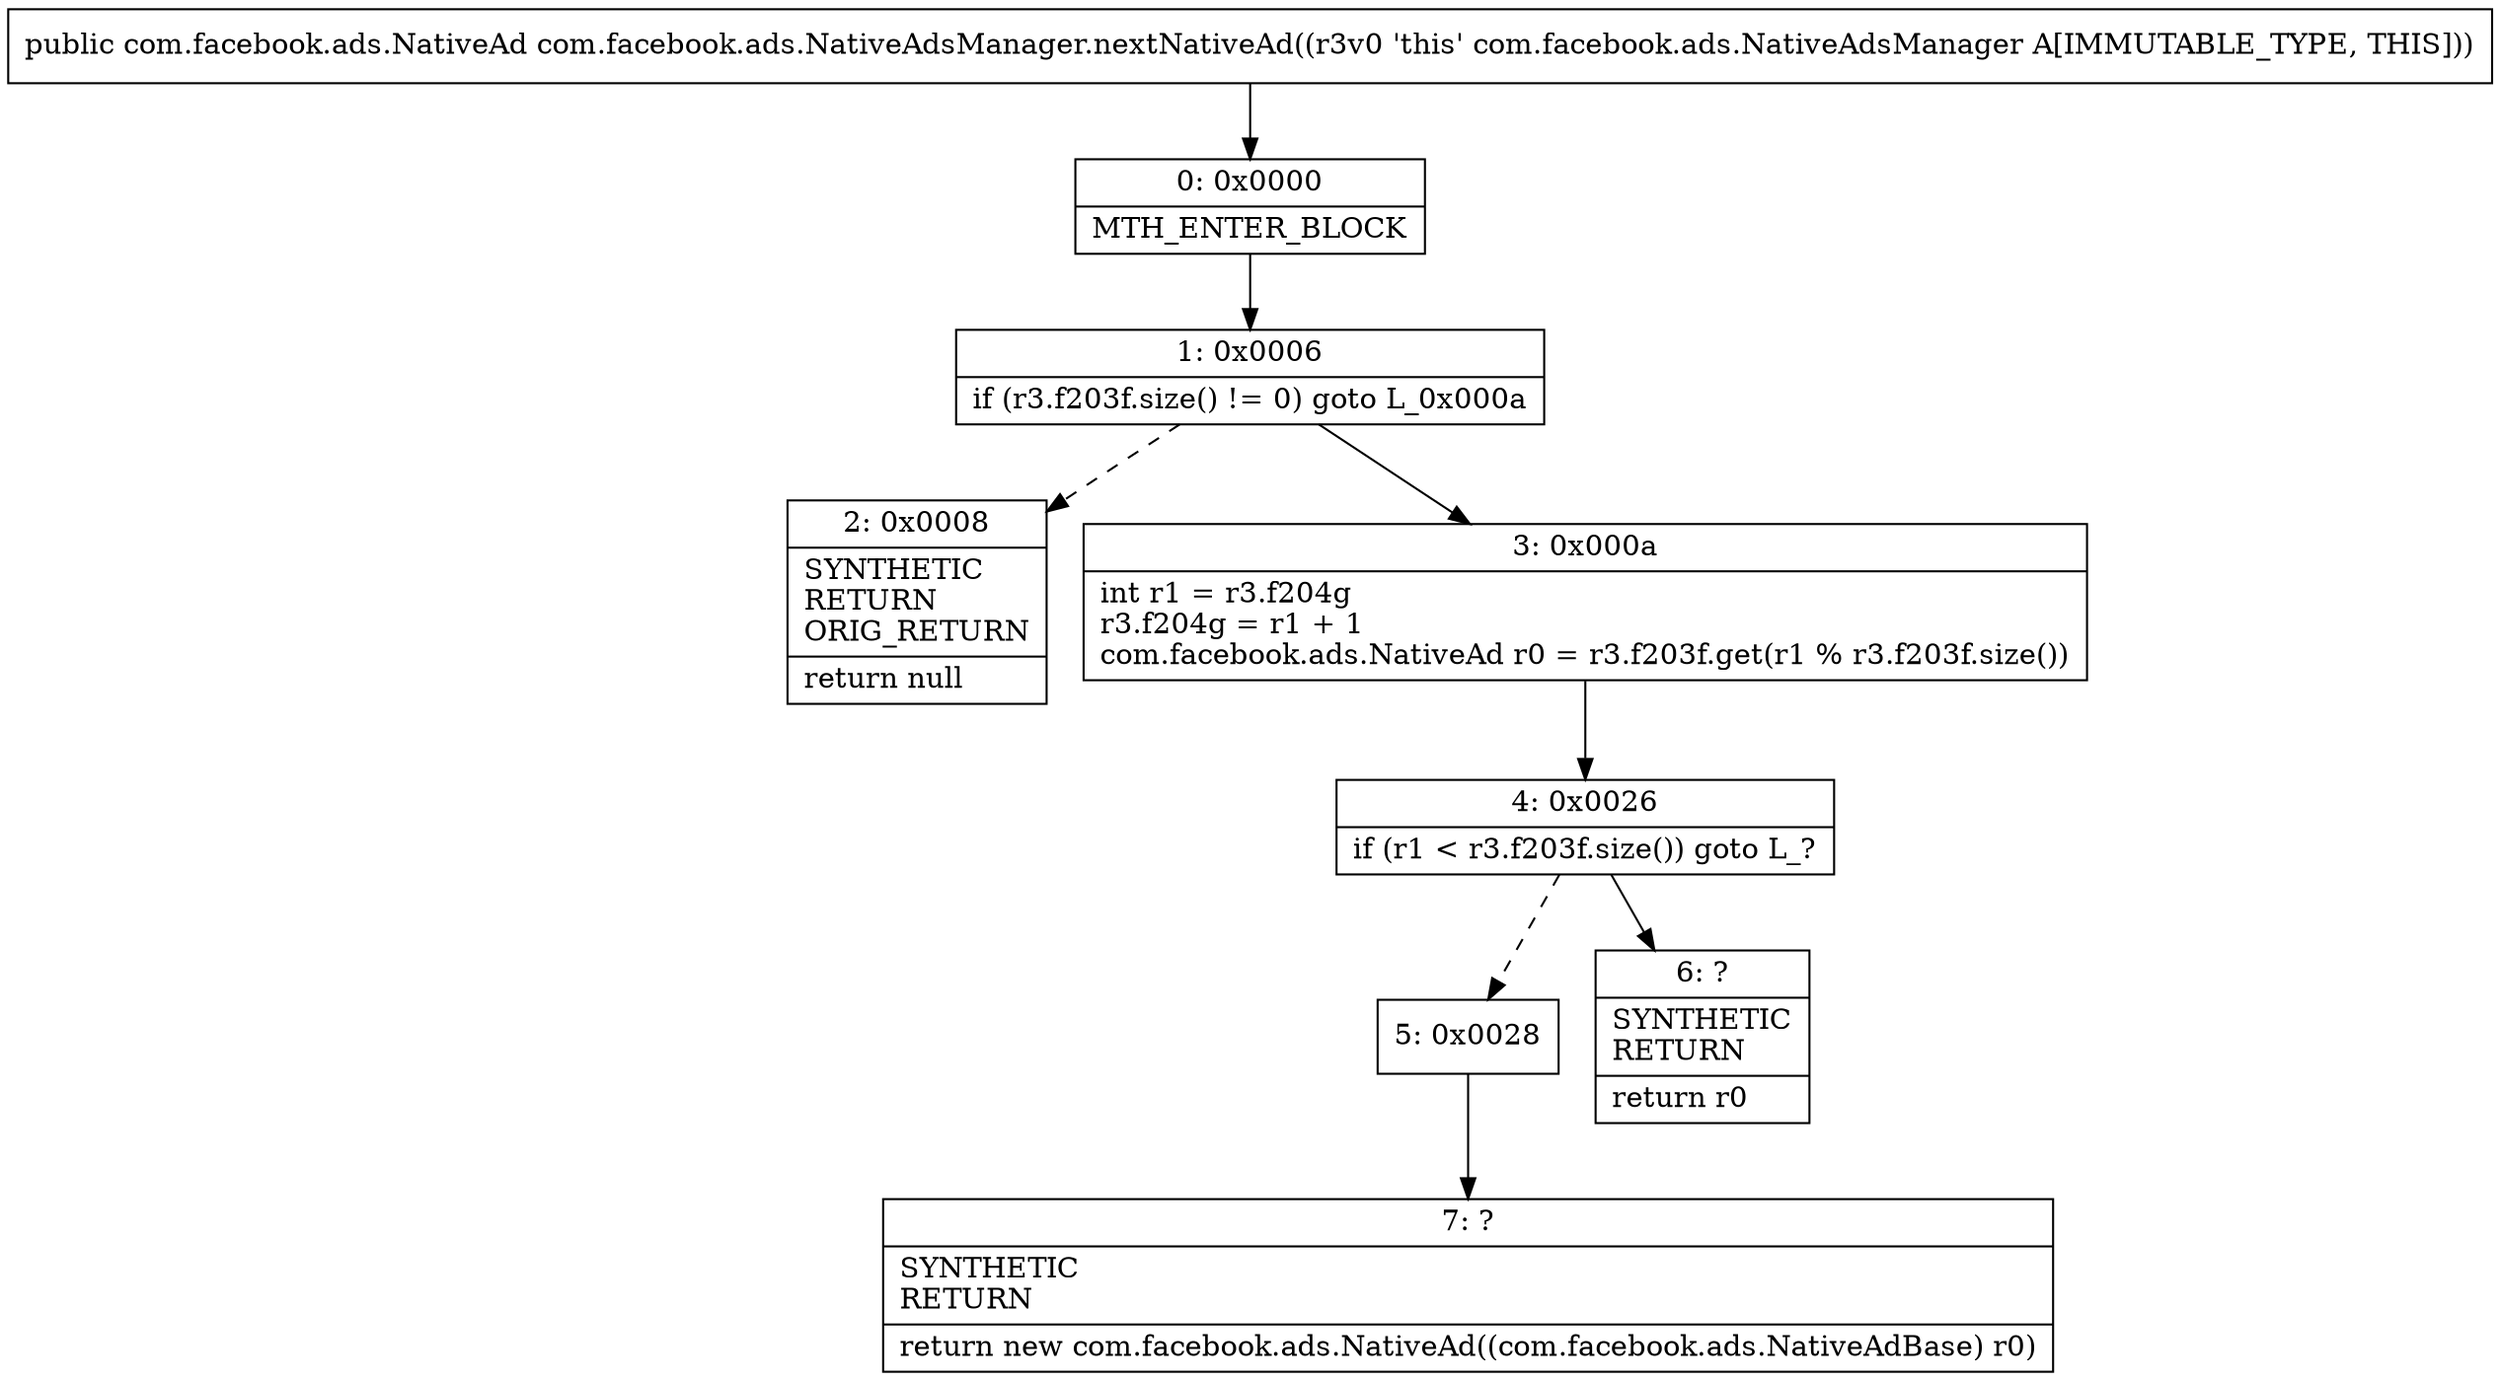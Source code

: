 digraph "CFG forcom.facebook.ads.NativeAdsManager.nextNativeAd()Lcom\/facebook\/ads\/NativeAd;" {
Node_0 [shape=record,label="{0\:\ 0x0000|MTH_ENTER_BLOCK\l}"];
Node_1 [shape=record,label="{1\:\ 0x0006|if (r3.f203f.size() != 0) goto L_0x000a\l}"];
Node_2 [shape=record,label="{2\:\ 0x0008|SYNTHETIC\lRETURN\lORIG_RETURN\l|return null\l}"];
Node_3 [shape=record,label="{3\:\ 0x000a|int r1 = r3.f204g\lr3.f204g = r1 + 1\lcom.facebook.ads.NativeAd r0 = r3.f203f.get(r1 % r3.f203f.size())\l}"];
Node_4 [shape=record,label="{4\:\ 0x0026|if (r1 \< r3.f203f.size()) goto L_?\l}"];
Node_5 [shape=record,label="{5\:\ 0x0028}"];
Node_6 [shape=record,label="{6\:\ ?|SYNTHETIC\lRETURN\l|return r0\l}"];
Node_7 [shape=record,label="{7\:\ ?|SYNTHETIC\lRETURN\l|return new com.facebook.ads.NativeAd((com.facebook.ads.NativeAdBase) r0)\l}"];
MethodNode[shape=record,label="{public com.facebook.ads.NativeAd com.facebook.ads.NativeAdsManager.nextNativeAd((r3v0 'this' com.facebook.ads.NativeAdsManager A[IMMUTABLE_TYPE, THIS])) }"];
MethodNode -> Node_0;
Node_0 -> Node_1;
Node_1 -> Node_2[style=dashed];
Node_1 -> Node_3;
Node_3 -> Node_4;
Node_4 -> Node_5[style=dashed];
Node_4 -> Node_6;
Node_5 -> Node_7;
}

